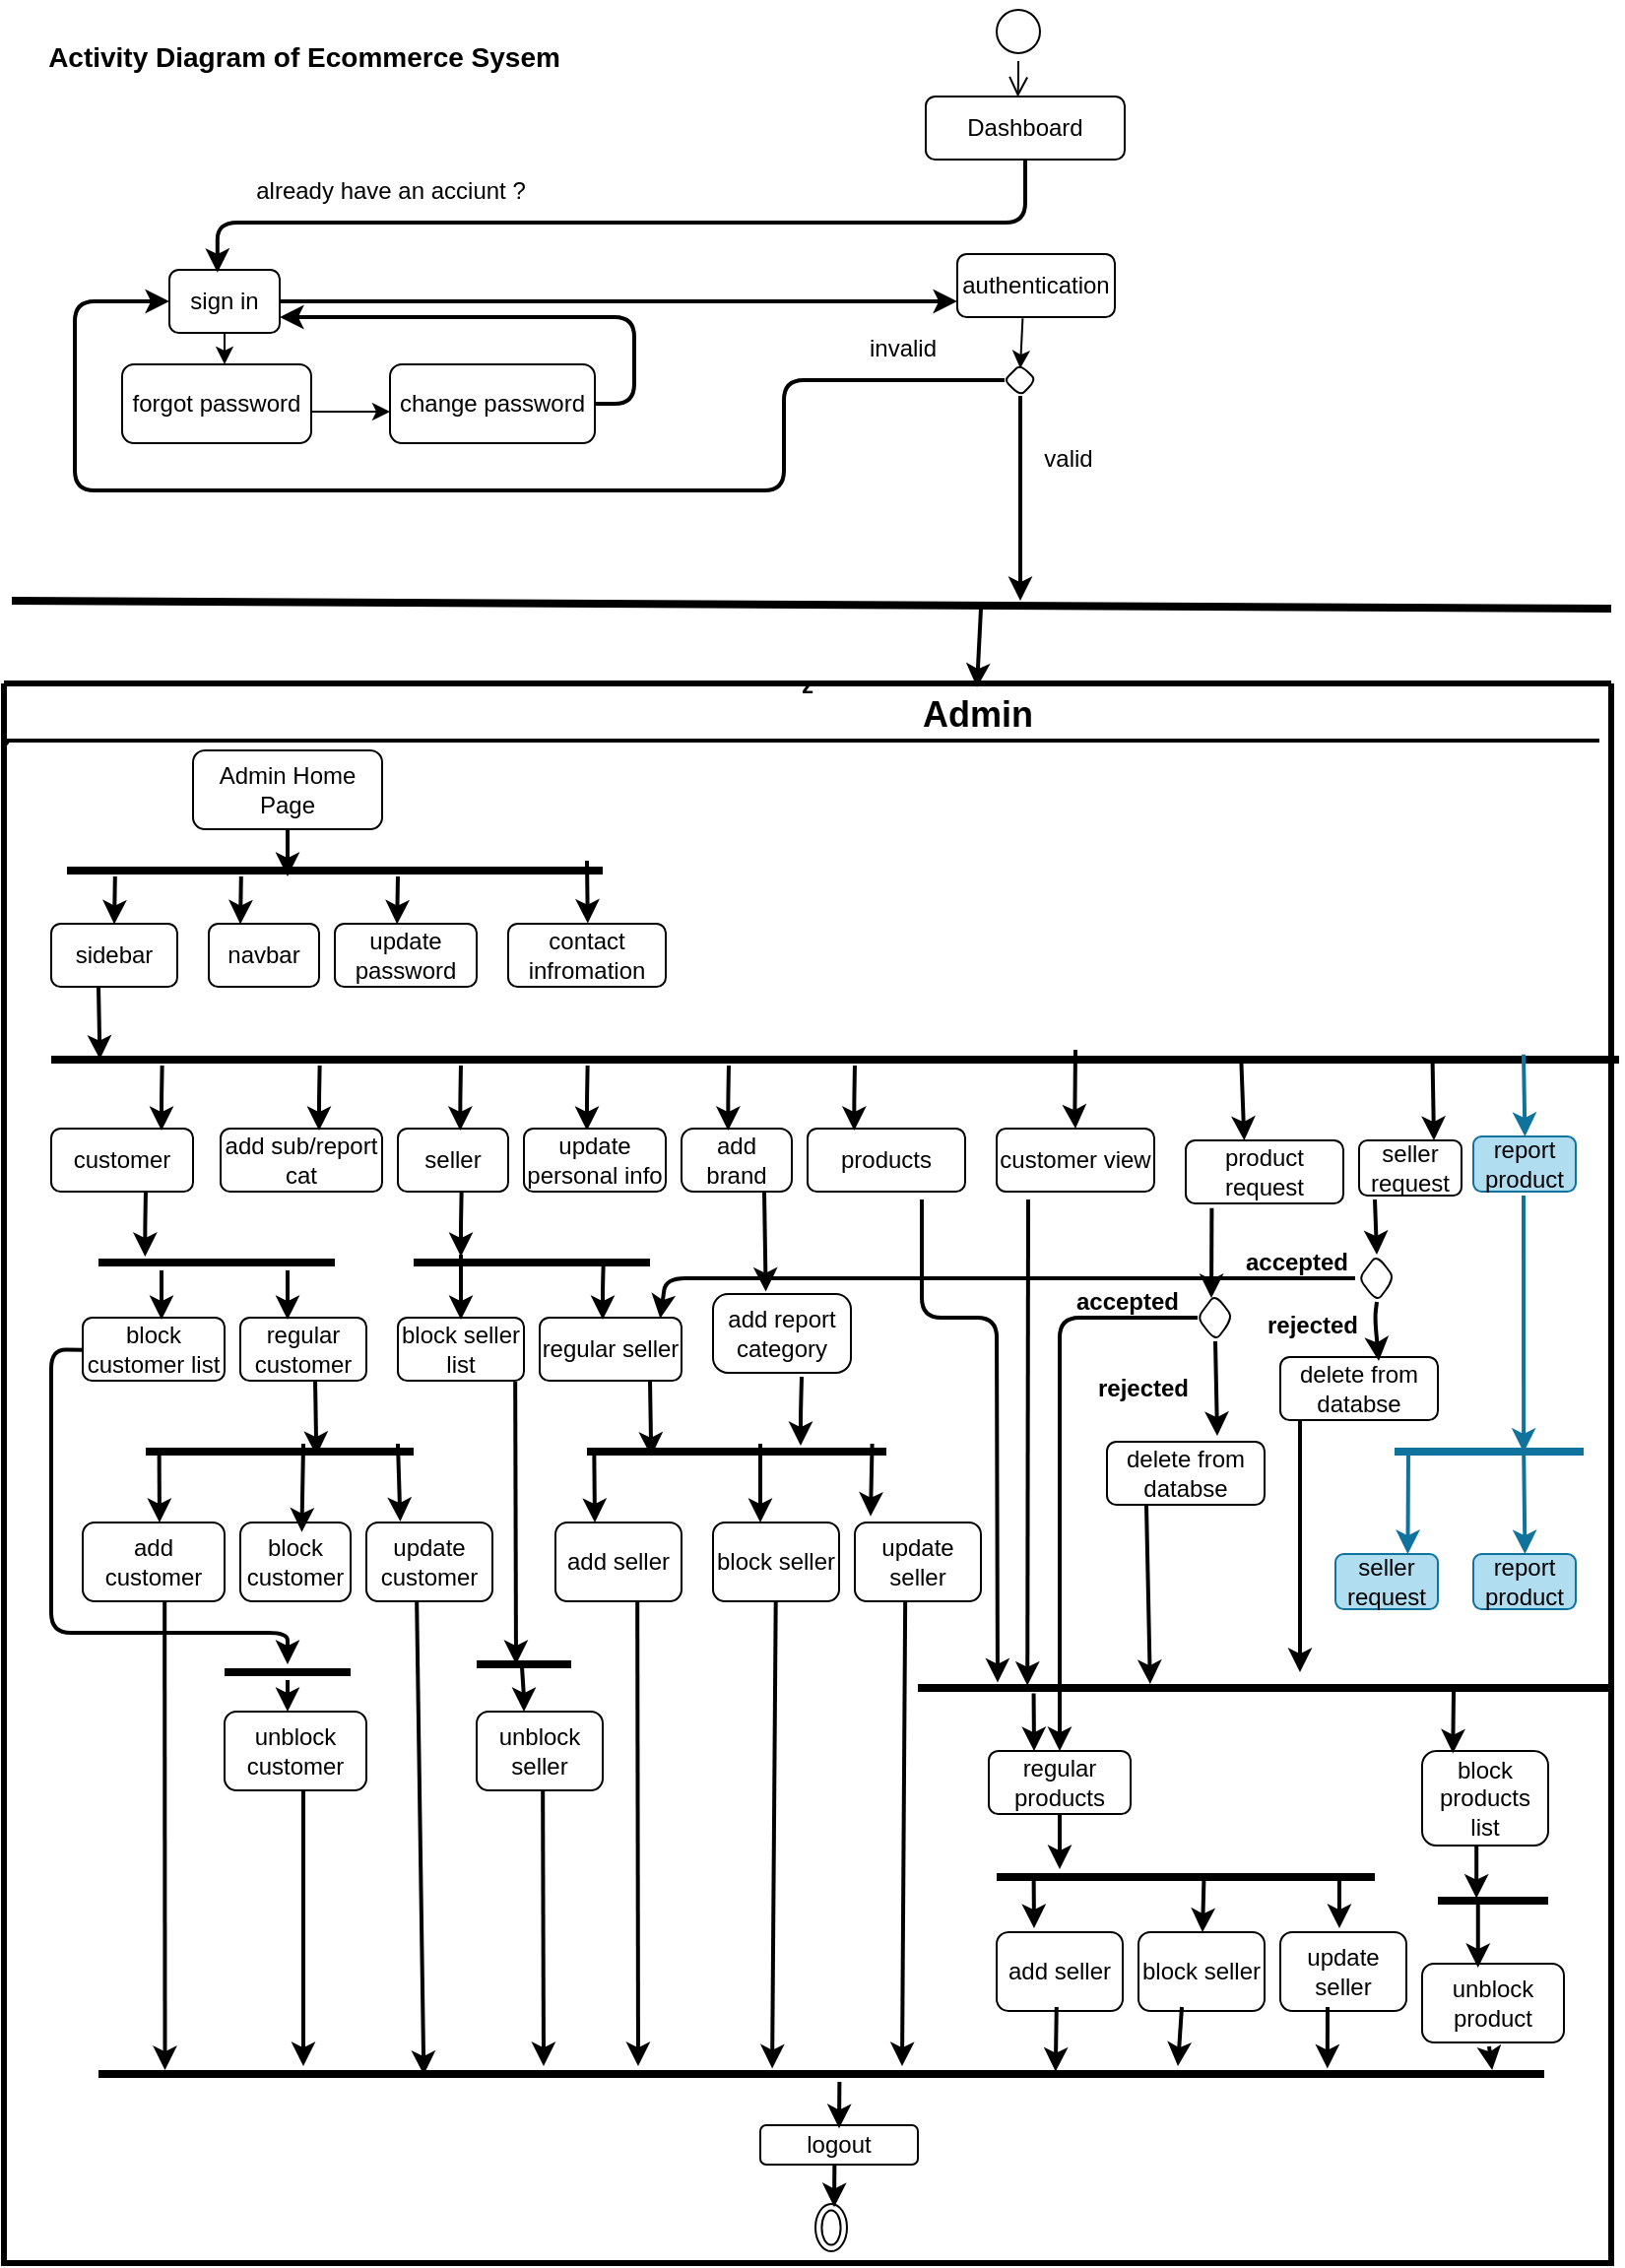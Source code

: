 <mxfile version="20.5.2" type="github">
  <diagram id="-I7CZAZbyV9DtBECHSoT" name="Page-1">
    <mxGraphModel dx="1038" dy="1682" grid="1" gridSize="10" guides="1" tooltips="1" connect="1" arrows="1" fold="1" page="1" pageScale="1" pageWidth="827" pageHeight="1169" math="0" shadow="0">
      <root>
        <mxCell id="0" />
        <mxCell id="1" parent="0" />
        <mxCell id="g_14Ecix3spJ8cw0UocM-1" value="" style="ellipse;html=1;shape=startState;rounded=1;" parent="1" vertex="1">
          <mxGeometry x="504" y="-1168" width="30" height="30" as="geometry" />
        </mxCell>
        <mxCell id="g_14Ecix3spJ8cw0UocM-2" value="" style="edgeStyle=orthogonalEdgeStyle;html=1;verticalAlign=bottom;endArrow=open;endSize=8;rounded=1;entryX=0.463;entryY=0.006;entryDx=0;entryDy=0;entryPerimeter=0;" parent="1" source="g_14Ecix3spJ8cw0UocM-1" target="g_14Ecix3spJ8cw0UocM-5" edge="1">
          <mxGeometry relative="1" as="geometry">
            <mxPoint x="415" y="-1120" as="targetPoint" />
          </mxGeometry>
        </mxCell>
        <mxCell id="g_14Ecix3spJ8cw0UocM-3" style="edgeStyle=orthogonalEdgeStyle;orthogonalLoop=1;jettySize=auto;html=1;rounded=1;strokeWidth=2;endArrow=none;endFill=0;entryX=0;entryY=0.5;entryDx=0;entryDy=0;startArrow=classic;startFill=1;exitX=0;exitY=0.5;exitDx=0;exitDy=0;" parent="1" source="g_14Ecix3spJ8cw0UocM-4" target="g_14Ecix3spJ8cw0UocM-144" edge="1">
          <mxGeometry relative="1" as="geometry">
            <mxPoint x="390" y="-970" as="targetPoint" />
            <Array as="points">
              <mxPoint x="40" y="-1016" />
              <mxPoint x="40" y="-920" />
              <mxPoint x="400" y="-920" />
              <mxPoint x="400" y="-976" />
            </Array>
            <mxPoint x="40" y="-1080" as="sourcePoint" />
          </mxGeometry>
        </mxCell>
        <mxCell id="p_IL2DqyqRA-ms2kH8pK-1" style="edgeStyle=orthogonalEdgeStyle;rounded=0;orthogonalLoop=1;jettySize=auto;html=1;entryX=0;entryY=0.75;entryDx=0;entryDy=0;startArrow=none;startFill=0;endArrow=classic;endFill=1;strokeWidth=2;" parent="1" source="g_14Ecix3spJ8cw0UocM-4" target="g_14Ecix3spJ8cw0UocM-143" edge="1">
          <mxGeometry relative="1" as="geometry" />
        </mxCell>
        <mxCell id="g_14Ecix3spJ8cw0UocM-4" value="sign in" style="whiteSpace=wrap;html=1;rounded=1;" parent="1" vertex="1">
          <mxGeometry x="88" y="-1032" width="56" height="32" as="geometry" />
        </mxCell>
        <mxCell id="g_14Ecix3spJ8cw0UocM-5" value="Dashboard" style="whiteSpace=wrap;html=1;rounded=1;" parent="1" vertex="1">
          <mxGeometry x="472" y="-1120" width="101" height="32" as="geometry" />
        </mxCell>
        <mxCell id="g_14Ecix3spJ8cw0UocM-7" value="already have an acciunt ?" style="text;html=1;resizable=0;autosize=1;align=center;verticalAlign=middle;points=[];fillColor=none;strokeColor=none;rounded=1;" parent="1" vertex="1">
          <mxGeometry x="120" y="-1088" width="160" height="32" as="geometry" />
        </mxCell>
        <mxCell id="g_14Ecix3spJ8cw0UocM-8" value="" style="endArrow=classic;html=1;exitX=0.5;exitY=1;exitDx=0;exitDy=0;rounded=1;" parent="1" source="g_14Ecix3spJ8cw0UocM-4" edge="1">
          <mxGeometry width="50" height="50" relative="1" as="geometry">
            <mxPoint x="104" y="-984" as="sourcePoint" />
            <mxPoint x="116" y="-984" as="targetPoint" />
            <Array as="points" />
          </mxGeometry>
        </mxCell>
        <mxCell id="g_14Ecix3spJ8cw0UocM-9" value="forgot password" style="whiteSpace=wrap;html=1;rounded=1;" parent="1" vertex="1">
          <mxGeometry x="64" y="-984" width="96" height="40" as="geometry" />
        </mxCell>
        <mxCell id="g_14Ecix3spJ8cw0UocM-10" value="" style="endArrow=classic;html=1;rounded=1;" parent="1" edge="1">
          <mxGeometry width="50" height="50" relative="1" as="geometry">
            <mxPoint x="160" y="-960" as="sourcePoint" />
            <mxPoint x="200" y="-960" as="targetPoint" />
          </mxGeometry>
        </mxCell>
        <mxCell id="g_14Ecix3spJ8cw0UocM-11" style="edgeStyle=orthogonalEdgeStyle;orthogonalLoop=1;jettySize=auto;html=1;exitX=1;exitY=0.5;exitDx=0;exitDy=0;entryX=1;entryY=0.75;entryDx=0;entryDy=0;rounded=1;strokeWidth=2;" parent="1" source="g_14Ecix3spJ8cw0UocM-12" target="g_14Ecix3spJ8cw0UocM-4" edge="1">
          <mxGeometry relative="1" as="geometry" />
        </mxCell>
        <mxCell id="g_14Ecix3spJ8cw0UocM-12" value="change password" style="whiteSpace=wrap;html=1;fillStyle=auto;rounded=1;" parent="1" vertex="1">
          <mxGeometry x="200" y="-984" width="104" height="40" as="geometry" />
        </mxCell>
        <mxCell id="g_14Ecix3spJ8cw0UocM-17" value="" style="endArrow=none;html=1;strokeWidth=4;rounded=1;" parent="1" edge="1">
          <mxGeometry relative="1" as="geometry">
            <mxPoint x="8" y="-864" as="sourcePoint" />
            <mxPoint x="820" y="-860" as="targetPoint" />
          </mxGeometry>
        </mxCell>
        <object label="z" id="g_14Ecix3spJ8cw0UocM-18">
          <mxCell style="swimlane;startSize=0;strokeWidth=3;rounded=1;" parent="1" vertex="1">
            <mxGeometry x="4" y="-822" width="816" height="802" as="geometry" />
          </mxCell>
        </object>
        <mxCell id="g_14Ecix3spJ8cw0UocM-19" value="Admin" style="text;html=1;resizable=0;autosize=1;align=center;verticalAlign=middle;points=[];strokeWidth=2;shadow=0;glass=0;fontStyle=1;labelBorderColor=none;spacingTop=3;fontSize=18;rounded=1;" parent="g_14Ecix3spJ8cw0UocM-18" vertex="1">
          <mxGeometry x="454" y="-6" width="80" height="40" as="geometry" />
        </mxCell>
        <mxCell id="g_14Ecix3spJ8cw0UocM-20" value="" style="endArrow=none;html=1;strokeWidth=2;rounded=1;" parent="g_14Ecix3spJ8cw0UocM-18" target="g_14Ecix3spJ8cw0UocM-18" edge="1">
          <mxGeometry width="50" height="50" relative="1" as="geometry">
            <mxPoint x="2" y="31" as="sourcePoint" />
            <mxPoint x="992" y="32" as="targetPoint" />
          </mxGeometry>
        </mxCell>
        <mxCell id="g_14Ecix3spJ8cw0UocM-21" value="" style="edgeStyle=none;orthogonalLoop=1;jettySize=auto;html=1;strokeWidth=2;fontSize=19;rounded=1;" parent="g_14Ecix3spJ8cw0UocM-18" edge="1">
          <mxGeometry width="80" relative="1" as="geometry">
            <mxPoint x="496" y="-38" as="sourcePoint" />
            <mxPoint x="494" y="2" as="targetPoint" />
            <Array as="points" />
          </mxGeometry>
        </mxCell>
        <mxCell id="g_14Ecix3spJ8cw0UocM-22" value="" style="line;strokeWidth=2;html=1;" parent="g_14Ecix3spJ8cw0UocM-18" vertex="1">
          <mxGeometry y="24" width="810" height="10" as="geometry" />
        </mxCell>
        <mxCell id="g_14Ecix3spJ8cw0UocM-23" value="" style="line;strokeWidth=4;html=1;shadow=0;glass=0;labelBackgroundColor=none;labelBorderColor=none;fontFamily=Times New Roman;fontSize=18;rounded=1;" parent="g_14Ecix3spJ8cw0UocM-18" vertex="1">
          <mxGeometry x="48" y="702" width="734" height="8" as="geometry" />
        </mxCell>
        <mxCell id="g_14Ecix3spJ8cw0UocM-24" value="Admin Home Page" style="whiteSpace=wrap;html=1;rounded=1;" parent="g_14Ecix3spJ8cw0UocM-18" vertex="1">
          <mxGeometry x="96" y="34" width="96" height="40" as="geometry" />
        </mxCell>
        <mxCell id="g_14Ecix3spJ8cw0UocM-25" value="" style="edgeStyle=none;orthogonalLoop=1;jettySize=auto;html=1;strokeWidth=2;fontSize=19;rounded=1;" parent="g_14Ecix3spJ8cw0UocM-18" edge="1">
          <mxGeometry width="80" relative="1" as="geometry">
            <mxPoint x="144" y="74" as="sourcePoint" />
            <mxPoint x="144" y="98" as="targetPoint" />
            <Array as="points" />
          </mxGeometry>
        </mxCell>
        <mxCell id="g_14Ecix3spJ8cw0UocM-26" value="" style="line;strokeWidth=4;html=1;shadow=0;glass=0;labelBackgroundColor=none;labelBorderColor=none;fontFamily=Times New Roman;fontSize=18;rounded=1;" parent="g_14Ecix3spJ8cw0UocM-18" vertex="1">
          <mxGeometry x="32" y="90" width="272" height="10" as="geometry" />
        </mxCell>
        <mxCell id="g_14Ecix3spJ8cw0UocM-27" value="" style="edgeStyle=none;orthogonalLoop=1;jettySize=auto;html=1;strokeWidth=2;fontSize=19;exitX=0.076;exitY=0.78;exitDx=0;exitDy=0;exitPerimeter=0;rounded=1;" parent="g_14Ecix3spJ8cw0UocM-18" edge="1">
          <mxGeometry width="80" relative="1" as="geometry">
            <mxPoint x="56.42" y="98" as="sourcePoint" />
            <mxPoint x="56.004" y="122.2" as="targetPoint" />
            <Array as="points" />
          </mxGeometry>
        </mxCell>
        <mxCell id="g_14Ecix3spJ8cw0UocM-28" value="" style="edgeStyle=none;orthogonalLoop=1;jettySize=auto;html=1;strokeWidth=2;fontSize=19;rounded=1;entryX=0.505;entryY=-0.006;entryDx=0;entryDy=0;entryPerimeter=0;" parent="g_14Ecix3spJ8cw0UocM-18" target="g_14Ecix3spJ8cw0UocM-30" edge="1">
          <mxGeometry width="80" relative="1" as="geometry">
            <mxPoint x="296" y="90" as="sourcePoint" />
            <mxPoint x="271.998" y="958.2" as="targetPoint" />
            <Array as="points" />
          </mxGeometry>
        </mxCell>
        <mxCell id="g_14Ecix3spJ8cw0UocM-29" value="sidebar" style="whiteSpace=wrap;html=1;rounded=1;" parent="g_14Ecix3spJ8cw0UocM-18" vertex="1">
          <mxGeometry x="24" y="122" width="64" height="32" as="geometry" />
        </mxCell>
        <mxCell id="g_14Ecix3spJ8cw0UocM-30" value="contact infromation" style="whiteSpace=wrap;html=1;rounded=1;" parent="g_14Ecix3spJ8cw0UocM-18" vertex="1">
          <mxGeometry x="256" y="122" width="80" height="32" as="geometry" />
        </mxCell>
        <mxCell id="g_14Ecix3spJ8cw0UocM-31" value="add sub/report cat" style="whiteSpace=wrap;html=1;rounded=1;" parent="g_14Ecix3spJ8cw0UocM-18" vertex="1">
          <mxGeometry x="110" y="226" width="82" height="32" as="geometry" />
        </mxCell>
        <mxCell id="g_14Ecix3spJ8cw0UocM-32" value="" style="line;strokeWidth=4;html=1;shadow=0;glass=0;labelBackgroundColor=none;labelBorderColor=none;fontFamily=Times New Roman;fontSize=18;rounded=1;" parent="g_14Ecix3spJ8cw0UocM-18" vertex="1">
          <mxGeometry x="24" y="186" width="796" height="10" as="geometry" />
        </mxCell>
        <mxCell id="g_14Ecix3spJ8cw0UocM-33" value="add brand" style="whiteSpace=wrap;html=1;rounded=1;arcSize=19;" parent="g_14Ecix3spJ8cw0UocM-18" vertex="1">
          <mxGeometry x="344" y="226" width="56" height="32" as="geometry" />
        </mxCell>
        <mxCell id="g_14Ecix3spJ8cw0UocM-34" value="navbar" style="whiteSpace=wrap;html=1;rounded=1;" parent="g_14Ecix3spJ8cw0UocM-18" vertex="1">
          <mxGeometry x="104" y="122" width="56" height="32" as="geometry" />
        </mxCell>
        <mxCell id="g_14Ecix3spJ8cw0UocM-35" value="update password" style="whiteSpace=wrap;html=1;fillStyle=auto;rounded=1;" parent="g_14Ecix3spJ8cw0UocM-18" vertex="1">
          <mxGeometry x="168" y="122" width="72" height="32" as="geometry" />
        </mxCell>
        <mxCell id="g_14Ecix3spJ8cw0UocM-36" value="" style="edgeStyle=none;orthogonalLoop=1;jettySize=auto;html=1;strokeWidth=2;fontSize=19;exitX=0.076;exitY=0.78;exitDx=0;exitDy=0;exitPerimeter=0;rounded=1;" parent="g_14Ecix3spJ8cw0UocM-18" edge="1">
          <mxGeometry width="80" relative="1" as="geometry">
            <mxPoint x="120.42" y="98" as="sourcePoint" />
            <mxPoint x="120.004" y="122.2" as="targetPoint" />
            <Array as="points" />
          </mxGeometry>
        </mxCell>
        <mxCell id="g_14Ecix3spJ8cw0UocM-37" value="" style="edgeStyle=none;orthogonalLoop=1;jettySize=auto;html=1;strokeWidth=2;fontSize=19;exitX=0.076;exitY=0.78;exitDx=0;exitDy=0;exitPerimeter=0;rounded=1;" parent="g_14Ecix3spJ8cw0UocM-18" edge="1">
          <mxGeometry width="80" relative="1" as="geometry">
            <mxPoint x="200" y="98" as="sourcePoint" />
            <mxPoint x="199.584" y="122.2" as="targetPoint" />
            <Array as="points" />
          </mxGeometry>
        </mxCell>
        <mxCell id="g_14Ecix3spJ8cw0UocM-38" value="seller" style="whiteSpace=wrap;html=1;rounded=1;" parent="g_14Ecix3spJ8cw0UocM-18" vertex="1">
          <mxGeometry x="200" y="226" width="56" height="32" as="geometry" />
        </mxCell>
        <mxCell id="g_14Ecix3spJ8cw0UocM-39" value="products" style="whiteSpace=wrap;html=1;rounded=1;" parent="g_14Ecix3spJ8cw0UocM-18" vertex="1">
          <mxGeometry x="408" y="226" width="80" height="32" as="geometry" />
        </mxCell>
        <mxCell id="g_14Ecix3spJ8cw0UocM-40" value="" style="edgeStyle=none;orthogonalLoop=1;jettySize=auto;html=1;strokeWidth=2;fontSize=19;rounded=1;" parent="g_14Ecix3spJ8cw0UocM-18" edge="1">
          <mxGeometry width="80" relative="1" as="geometry">
            <mxPoint x="296.32" y="194" as="sourcePoint" />
            <mxPoint x="296" y="227" as="targetPoint" />
            <Array as="points">
              <mxPoint x="296.0" y="211" />
            </Array>
          </mxGeometry>
        </mxCell>
        <mxCell id="g_14Ecix3spJ8cw0UocM-41" value="" style="edgeStyle=none;orthogonalLoop=1;jettySize=auto;html=1;strokeWidth=2;fontSize=19;rounded=1;" parent="g_14Ecix3spJ8cw0UocM-18" edge="1">
          <mxGeometry width="80" relative="1" as="geometry">
            <mxPoint x="368" y="194" as="sourcePoint" />
            <mxPoint x="367.68" y="227" as="targetPoint" />
            <Array as="points">
              <mxPoint x="367.68" y="211" />
            </Array>
          </mxGeometry>
        </mxCell>
        <mxCell id="g_14Ecix3spJ8cw0UocM-42" value="" style="edgeStyle=none;orthogonalLoop=1;jettySize=auto;html=1;strokeWidth=2;fontSize=19;rounded=1;" parent="g_14Ecix3spJ8cw0UocM-18" edge="1">
          <mxGeometry width="80" relative="1" as="geometry">
            <mxPoint x="432" y="194" as="sourcePoint" />
            <mxPoint x="431.68" y="227" as="targetPoint" />
            <Array as="points">
              <mxPoint x="431.68" y="211" />
            </Array>
          </mxGeometry>
        </mxCell>
        <mxCell id="g_14Ecix3spJ8cw0UocM-43" value="customer" style="whiteSpace=wrap;html=1;rounded=1;" parent="g_14Ecix3spJ8cw0UocM-18" vertex="1">
          <mxGeometry x="24" y="226" width="72" height="32" as="geometry" />
        </mxCell>
        <mxCell id="g_14Ecix3spJ8cw0UocM-44" value="update personal info" style="whiteSpace=wrap;html=1;rounded=1;" parent="g_14Ecix3spJ8cw0UocM-18" vertex="1">
          <mxGeometry x="264" y="226" width="72" height="32" as="geometry" />
        </mxCell>
        <mxCell id="g_14Ecix3spJ8cw0UocM-45" value="" style="line;strokeWidth=4;html=1;shadow=0;glass=0;labelBackgroundColor=none;labelBorderColor=none;fontFamily=Times New Roman;fontSize=18;rounded=1;" parent="g_14Ecix3spJ8cw0UocM-18" vertex="1">
          <mxGeometry x="48" y="290" width="120" height="8" as="geometry" />
        </mxCell>
        <mxCell id="g_14Ecix3spJ8cw0UocM-46" value="" style="edgeStyle=none;orthogonalLoop=1;jettySize=auto;html=1;strokeWidth=2;fontSize=19;rounded=1;" parent="g_14Ecix3spJ8cw0UocM-18" edge="1">
          <mxGeometry width="80" relative="1" as="geometry">
            <mxPoint x="232" y="194" as="sourcePoint" />
            <mxPoint x="231.68" y="227" as="targetPoint" />
            <Array as="points">
              <mxPoint x="231.68" y="211" />
            </Array>
          </mxGeometry>
        </mxCell>
        <mxCell id="g_14Ecix3spJ8cw0UocM-47" value="" style="edgeStyle=none;orthogonalLoop=1;jettySize=auto;html=1;strokeWidth=2;fontSize=19;rounded=1;" parent="g_14Ecix3spJ8cw0UocM-18" edge="1">
          <mxGeometry width="80" relative="1" as="geometry">
            <mxPoint x="160.32" y="194" as="sourcePoint" />
            <mxPoint x="160" y="227" as="targetPoint" />
            <Array as="points">
              <mxPoint x="160" y="211" />
            </Array>
          </mxGeometry>
        </mxCell>
        <mxCell id="g_14Ecix3spJ8cw0UocM-48" value="" style="edgeStyle=none;orthogonalLoop=1;jettySize=auto;html=1;strokeWidth=2;fontSize=19;rounded=1;" parent="g_14Ecix3spJ8cw0UocM-18" edge="1">
          <mxGeometry width="80" relative="1" as="geometry">
            <mxPoint x="80.32" y="194" as="sourcePoint" />
            <mxPoint x="80" y="227" as="targetPoint" />
            <Array as="points">
              <mxPoint x="80" y="211" />
            </Array>
          </mxGeometry>
        </mxCell>
        <mxCell id="g_14Ecix3spJ8cw0UocM-49" value="regular customer" style="whiteSpace=wrap;html=1;rounded=1;" parent="g_14Ecix3spJ8cw0UocM-18" vertex="1">
          <mxGeometry x="120" y="322" width="64" height="32" as="geometry" />
        </mxCell>
        <mxCell id="g_14Ecix3spJ8cw0UocM-50" value="block customer list" style="whiteSpace=wrap;html=1;rounded=1;" parent="g_14Ecix3spJ8cw0UocM-18" vertex="1">
          <mxGeometry x="40" y="322" width="72" height="32" as="geometry" />
        </mxCell>
        <mxCell id="g_14Ecix3spJ8cw0UocM-51" value="regular seller" style="whiteSpace=wrap;html=1;rounded=1;" parent="g_14Ecix3spJ8cw0UocM-18" vertex="1">
          <mxGeometry x="272" y="322" width="72" height="32" as="geometry" />
        </mxCell>
        <mxCell id="g_14Ecix3spJ8cw0UocM-52" value="block seller list" style="whiteSpace=wrap;html=1;rounded=1;" parent="g_14Ecix3spJ8cw0UocM-18" vertex="1">
          <mxGeometry x="200" y="322" width="64" height="32" as="geometry" />
        </mxCell>
        <mxCell id="g_14Ecix3spJ8cw0UocM-53" value="" style="line;strokeWidth=4;html=1;shadow=0;glass=0;labelBackgroundColor=none;labelBorderColor=none;fontFamily=Times New Roman;fontSize=18;rounded=1;" parent="g_14Ecix3spJ8cw0UocM-18" vertex="1">
          <mxGeometry x="208" y="290" width="120" height="8" as="geometry" />
        </mxCell>
        <mxCell id="g_14Ecix3spJ8cw0UocM-54" value="" style="line;strokeWidth=4;html=1;shadow=0;glass=0;labelBackgroundColor=none;labelBorderColor=none;fontFamily=Times New Roman;fontSize=18;rounded=1;" parent="g_14Ecix3spJ8cw0UocM-18" vertex="1">
          <mxGeometry x="464" y="506" width="352" height="8" as="geometry" />
        </mxCell>
        <mxCell id="g_14Ecix3spJ8cw0UocM-55" value="regular products" style="whiteSpace=wrap;html=1;rounded=1;" parent="g_14Ecix3spJ8cw0UocM-18" vertex="1">
          <mxGeometry x="500" y="542" width="72" height="32" as="geometry" />
        </mxCell>
        <mxCell id="g_14Ecix3spJ8cw0UocM-56" value="block products list" style="whiteSpace=wrap;html=1;rounded=1;" parent="g_14Ecix3spJ8cw0UocM-18" vertex="1">
          <mxGeometry x="720" y="542" width="64" height="48" as="geometry" />
        </mxCell>
        <mxCell id="g_14Ecix3spJ8cw0UocM-57" value="" style="edgeStyle=none;orthogonalLoop=1;jettySize=auto;html=1;strokeWidth=2;fontSize=19;rounded=1;" parent="g_14Ecix3spJ8cw0UocM-18" edge="1">
          <mxGeometry width="80" relative="1" as="geometry">
            <mxPoint x="72" y="258" as="sourcePoint" />
            <mxPoint x="71.68" y="291" as="targetPoint" />
            <Array as="points">
              <mxPoint x="71.68" y="275" />
            </Array>
          </mxGeometry>
        </mxCell>
        <mxCell id="g_14Ecix3spJ8cw0UocM-58" value="" style="edgeStyle=none;orthogonalLoop=1;jettySize=auto;html=1;strokeWidth=2;fontSize=19;rounded=1;" parent="g_14Ecix3spJ8cw0UocM-18" edge="1">
          <mxGeometry width="80" relative="1" as="geometry">
            <mxPoint x="80" y="298" as="sourcePoint" />
            <mxPoint x="80" y="323" as="targetPoint" />
            <Array as="points">
              <mxPoint x="80.0" y="307" />
            </Array>
          </mxGeometry>
        </mxCell>
        <mxCell id="g_14Ecix3spJ8cw0UocM-59" value="" style="edgeStyle=none;orthogonalLoop=1;jettySize=auto;html=1;strokeWidth=2;fontSize=19;rounded=1;" parent="g_14Ecix3spJ8cw0UocM-18" edge="1">
          <mxGeometry width="80" relative="1" as="geometry">
            <mxPoint x="144" y="298" as="sourcePoint" />
            <mxPoint x="144" y="323" as="targetPoint" />
            <Array as="points">
              <mxPoint x="144.0" y="307" />
            </Array>
          </mxGeometry>
        </mxCell>
        <mxCell id="g_14Ecix3spJ8cw0UocM-60" value="" style="edgeStyle=none;orthogonalLoop=1;jettySize=auto;html=1;strokeWidth=2;fontSize=19;rounded=1;" parent="g_14Ecix3spJ8cw0UocM-18" edge="1">
          <mxGeometry width="80" relative="1" as="geometry">
            <mxPoint x="232" y="290" as="sourcePoint" />
            <mxPoint x="232" y="323" as="targetPoint" />
            <Array as="points">
              <mxPoint x="232.0" y="307" />
            </Array>
          </mxGeometry>
        </mxCell>
        <mxCell id="g_14Ecix3spJ8cw0UocM-61" value="" style="edgeStyle=none;orthogonalLoop=1;jettySize=auto;html=1;strokeWidth=2;fontSize=19;rounded=1;exitX=0.803;exitY=0.55;exitDx=0;exitDy=0;exitPerimeter=0;" parent="g_14Ecix3spJ8cw0UocM-18" source="g_14Ecix3spJ8cw0UocM-53" edge="1">
          <mxGeometry width="80" relative="1" as="geometry">
            <mxPoint x="288" y="1130" as="sourcePoint" />
            <mxPoint x="304" y="323" as="targetPoint" />
            <Array as="points">
              <mxPoint x="304.0" y="307" />
            </Array>
          </mxGeometry>
        </mxCell>
        <mxCell id="g_14Ecix3spJ8cw0UocM-62" value="" style="edgeStyle=none;orthogonalLoop=1;jettySize=auto;html=1;strokeWidth=2;fontSize=19;rounded=1;" parent="g_14Ecix3spJ8cw0UocM-18" edge="1">
          <mxGeometry width="80" relative="1" as="geometry">
            <mxPoint x="232.32" y="258" as="sourcePoint" />
            <mxPoint x="232" y="291" as="targetPoint" />
            <Array as="points">
              <mxPoint x="232.0" y="275" />
            </Array>
          </mxGeometry>
        </mxCell>
        <mxCell id="g_14Ecix3spJ8cw0UocM-63" value="" style="edgeStyle=none;orthogonalLoop=1;jettySize=auto;html=1;strokeWidth=2;fontSize=19;rounded=1;entryX=0.115;entryY=0.15;entryDx=0;entryDy=0;entryPerimeter=0;" parent="g_14Ecix3spJ8cw0UocM-18" target="g_14Ecix3spJ8cw0UocM-54" edge="1">
          <mxGeometry width="80" relative="1" as="geometry">
            <mxPoint x="466" y="262" as="sourcePoint" />
            <mxPoint x="431.68" y="291" as="targetPoint" />
            <Array as="points">
              <mxPoint x="466" y="322" />
              <mxPoint x="504" y="322" />
            </Array>
          </mxGeometry>
        </mxCell>
        <mxCell id="g_14Ecix3spJ8cw0UocM-64" value="" style="line;strokeWidth=4;html=1;shadow=0;glass=0;labelBackgroundColor=none;labelBorderColor=none;fontFamily=Times New Roman;fontSize=18;rounded=1;" parent="g_14Ecix3spJ8cw0UocM-18" vertex="1">
          <mxGeometry x="72" y="386" width="136" height="8" as="geometry" />
        </mxCell>
        <mxCell id="g_14Ecix3spJ8cw0UocM-65" value="add customer" style="whiteSpace=wrap;html=1;rounded=1;" parent="g_14Ecix3spJ8cw0UocM-18" vertex="1">
          <mxGeometry x="40" y="426" width="72" height="40" as="geometry" />
        </mxCell>
        <mxCell id="g_14Ecix3spJ8cw0UocM-66" value="block customer" style="whiteSpace=wrap;html=1;rounded=1;" parent="g_14Ecix3spJ8cw0UocM-18" vertex="1">
          <mxGeometry x="120" y="426" width="56" height="40" as="geometry" />
        </mxCell>
        <mxCell id="g_14Ecix3spJ8cw0UocM-67" value="update customer" style="whiteSpace=wrap;html=1;rounded=1;" parent="g_14Ecix3spJ8cw0UocM-18" vertex="1">
          <mxGeometry x="184" y="426" width="64" height="40" as="geometry" />
        </mxCell>
        <mxCell id="g_14Ecix3spJ8cw0UocM-68" value="" style="edgeStyle=none;orthogonalLoop=1;jettySize=auto;html=1;strokeWidth=2;fontSize=19;rounded=1;entryX=0.637;entryY=0.75;entryDx=0;entryDy=0;entryPerimeter=0;exitX=0.594;exitY=0.988;exitDx=0;exitDy=0;exitPerimeter=0;" parent="g_14Ecix3spJ8cw0UocM-18" source="g_14Ecix3spJ8cw0UocM-49" target="g_14Ecix3spJ8cw0UocM-64" edge="1">
          <mxGeometry width="80" relative="1" as="geometry">
            <mxPoint x="80" y="1186" as="sourcePoint" />
            <mxPoint x="80" y="1218" as="targetPoint" />
            <Array as="points" />
          </mxGeometry>
        </mxCell>
        <mxCell id="g_14Ecix3spJ8cw0UocM-69" value="" style="edgeStyle=none;orthogonalLoop=1;jettySize=auto;html=1;strokeWidth=2;fontSize=19;rounded=1;exitX=0.05;exitY=0.25;exitDx=0;exitDy=0;exitPerimeter=0;" parent="g_14Ecix3spJ8cw0UocM-18" source="g_14Ecix3spJ8cw0UocM-64" edge="1">
          <mxGeometry width="80" relative="1" as="geometry">
            <mxPoint x="56" y="1250" as="sourcePoint" />
            <mxPoint x="79" y="426" as="targetPoint" />
            <Array as="points" />
          </mxGeometry>
        </mxCell>
        <mxCell id="g_14Ecix3spJ8cw0UocM-70" value="" style="edgeStyle=none;orthogonalLoop=1;jettySize=auto;html=1;strokeWidth=2;fontSize=19;rounded=1;entryX=0.269;entryY=-0.013;entryDx=0;entryDy=0;entryPerimeter=0;" parent="g_14Ecix3spJ8cw0UocM-18" target="g_14Ecix3spJ8cw0UocM-67" edge="1">
          <mxGeometry width="80" relative="1" as="geometry">
            <mxPoint x="200" y="386" as="sourcePoint" />
            <mxPoint x="189" y="1258" as="targetPoint" />
            <Array as="points" />
          </mxGeometry>
        </mxCell>
        <mxCell id="g_14Ecix3spJ8cw0UocM-71" value="" style="line;strokeWidth=4;html=1;shadow=0;glass=0;labelBackgroundColor=none;labelBorderColor=none;fontFamily=Times New Roman;fontSize=18;rounded=1;" parent="g_14Ecix3spJ8cw0UocM-18" vertex="1">
          <mxGeometry x="296" y="386" width="152" height="8" as="geometry" />
        </mxCell>
        <mxCell id="g_14Ecix3spJ8cw0UocM-72" value="add seller" style="whiteSpace=wrap;html=1;rounded=1;" parent="g_14Ecix3spJ8cw0UocM-18" vertex="1">
          <mxGeometry x="280" y="426" width="64" height="40" as="geometry" />
        </mxCell>
        <mxCell id="g_14Ecix3spJ8cw0UocM-73" value="block seller" style="whiteSpace=wrap;html=1;rounded=1;" parent="g_14Ecix3spJ8cw0UocM-18" vertex="1">
          <mxGeometry x="360" y="426" width="64" height="40" as="geometry" />
        </mxCell>
        <mxCell id="g_14Ecix3spJ8cw0UocM-74" value="update seller" style="whiteSpace=wrap;html=1;rounded=1;" parent="g_14Ecix3spJ8cw0UocM-18" vertex="1">
          <mxGeometry x="432" y="426" width="64" height="40" as="geometry" />
        </mxCell>
        <mxCell id="g_14Ecix3spJ8cw0UocM-75" value="" style="edgeStyle=none;orthogonalLoop=1;jettySize=auto;html=1;strokeWidth=2;fontSize=19;rounded=1;exitX=0.024;exitY=0.45;exitDx=0;exitDy=0;exitPerimeter=0;" parent="g_14Ecix3spJ8cw0UocM-18" source="g_14Ecix3spJ8cw0UocM-71" edge="1">
          <mxGeometry width="80" relative="1" as="geometry">
            <mxPoint x="288.79" y="1226" as="sourcePoint" />
            <mxPoint x="300" y="426" as="targetPoint" />
            <Array as="points" />
          </mxGeometry>
        </mxCell>
        <mxCell id="g_14Ecix3spJ8cw0UocM-76" value="" style="edgeStyle=none;orthogonalLoop=1;jettySize=auto;html=1;strokeWidth=2;fontSize=19;rounded=1;" parent="g_14Ecix3spJ8cw0UocM-18" edge="1">
          <mxGeometry width="80" relative="1" as="geometry">
            <mxPoint x="384" y="386" as="sourcePoint" />
            <mxPoint x="384" y="426" as="targetPoint" />
            <Array as="points" />
          </mxGeometry>
        </mxCell>
        <mxCell id="g_14Ecix3spJ8cw0UocM-77" value="" style="edgeStyle=none;orthogonalLoop=1;jettySize=auto;html=1;strokeWidth=2;fontSize=19;rounded=1;exitX=0.189;exitY=0.45;exitDx=0;exitDy=0;exitPerimeter=0;entryX=0.406;entryY=0.013;entryDx=0;entryDy=0;entryPerimeter=0;" parent="g_14Ecix3spJ8cw0UocM-18" edge="1">
          <mxGeometry width="80" relative="1" as="geometry">
            <mxPoint x="440.79" y="386" as="sourcePoint" />
            <mxPoint x="439.998" y="422.816" as="targetPoint" />
            <Array as="points" />
          </mxGeometry>
        </mxCell>
        <mxCell id="g_14Ecix3spJ8cw0UocM-78" value="" style="edgeStyle=none;orthogonalLoop=1;jettySize=auto;html=1;strokeWidth=2;fontSize=19;rounded=1;entryX=0.406;entryY=0.013;entryDx=0;entryDy=0;entryPerimeter=0;" parent="g_14Ecix3spJ8cw0UocM-18" edge="1">
          <mxGeometry width="80" relative="1" as="geometry">
            <mxPoint x="152" y="386" as="sourcePoint" />
            <mxPoint x="151.208" y="430.816" as="targetPoint" />
            <Array as="points" />
          </mxGeometry>
        </mxCell>
        <mxCell id="g_14Ecix3spJ8cw0UocM-79" value="unblock seller" style="whiteSpace=wrap;html=1;rounded=1;" parent="g_14Ecix3spJ8cw0UocM-18" vertex="1">
          <mxGeometry x="240" y="522" width="64" height="40" as="geometry" />
        </mxCell>
        <mxCell id="g_14Ecix3spJ8cw0UocM-80" value="unblock product" style="whiteSpace=wrap;html=1;rounded=1;" parent="g_14Ecix3spJ8cw0UocM-18" vertex="1">
          <mxGeometry x="720" y="650" width="72" height="40" as="geometry" />
        </mxCell>
        <mxCell id="g_14Ecix3spJ8cw0UocM-81" value="unblock customer" style="whiteSpace=wrap;html=1;rounded=1;" parent="g_14Ecix3spJ8cw0UocM-18" vertex="1">
          <mxGeometry x="112" y="522" width="72" height="40" as="geometry" />
        </mxCell>
        <mxCell id="g_14Ecix3spJ8cw0UocM-82" value="" style="line;strokeWidth=4;html=1;shadow=0;glass=0;labelBackgroundColor=none;labelBorderColor=none;fontFamily=Times New Roman;fontSize=18;rounded=1;" parent="g_14Ecix3spJ8cw0UocM-18" vertex="1">
          <mxGeometry x="112" y="498" width="64" height="8" as="geometry" />
        </mxCell>
        <mxCell id="g_14Ecix3spJ8cw0UocM-83" value="" style="line;strokeWidth=4;html=1;shadow=0;glass=0;labelBackgroundColor=none;labelBorderColor=none;fontFamily=Times New Roman;fontSize=18;rounded=1;" parent="g_14Ecix3spJ8cw0UocM-18" vertex="1">
          <mxGeometry x="240" y="490" width="48" height="16" as="geometry" />
        </mxCell>
        <mxCell id="g_14Ecix3spJ8cw0UocM-84" value="" style="line;strokeWidth=4;html=1;shadow=0;glass=0;labelBackgroundColor=none;labelBorderColor=none;fontFamily=Times New Roman;fontSize=18;rounded=1;" parent="g_14Ecix3spJ8cw0UocM-18" vertex="1">
          <mxGeometry x="728" y="614" width="56" height="8" as="geometry" />
        </mxCell>
        <mxCell id="g_14Ecix3spJ8cw0UocM-85" value="" style="edgeStyle=none;orthogonalLoop=1;jettySize=auto;html=1;strokeWidth=2;fontSize=19;rounded=1;exitX=-0.006;exitY=0.513;exitDx=0;exitDy=0;exitPerimeter=0;" parent="g_14Ecix3spJ8cw0UocM-18" source="g_14Ecix3spJ8cw0UocM-50" target="g_14Ecix3spJ8cw0UocM-82" edge="1">
          <mxGeometry width="80" relative="1" as="geometry">
            <mxPoint x="16" y="1170" as="sourcePoint" />
            <mxPoint x="40.2" y="1400" as="targetPoint" />
            <Array as="points">
              <mxPoint x="24" y="338" />
              <mxPoint x="24" y="482" />
              <mxPoint x="144" y="482" />
            </Array>
          </mxGeometry>
        </mxCell>
        <mxCell id="g_14Ecix3spJ8cw0UocM-86" value="" style="edgeStyle=none;orthogonalLoop=1;jettySize=auto;html=1;strokeWidth=2;fontSize=19;rounded=1;exitX=0.931;exitY=1.013;exitDx=0;exitDy=0;exitPerimeter=0;" parent="g_14Ecix3spJ8cw0UocM-18" source="g_14Ecix3spJ8cw0UocM-52" edge="1">
          <mxGeometry width="80" relative="1" as="geometry">
            <mxPoint x="248" y="1290" as="sourcePoint" />
            <mxPoint x="260" y="498" as="targetPoint" />
            <Array as="points" />
          </mxGeometry>
        </mxCell>
        <mxCell id="g_14Ecix3spJ8cw0UocM-87" value="" style="edgeStyle=none;orthogonalLoop=1;jettySize=auto;html=1;strokeWidth=2;fontSize=19;rounded=1;" parent="g_14Ecix3spJ8cw0UocM-18" edge="1">
          <mxGeometry width="80" relative="1" as="geometry">
            <mxPoint x="144" y="506" as="sourcePoint" />
            <mxPoint x="144" y="522" as="targetPoint" />
            <Array as="points">
              <mxPoint x="144.0" y="515" />
            </Array>
          </mxGeometry>
        </mxCell>
        <mxCell id="g_14Ecix3spJ8cw0UocM-88" value="" style="edgeStyle=none;orthogonalLoop=1;jettySize=auto;html=1;strokeWidth=2;fontSize=19;rounded=1;exitX=0.364;exitY=0.65;exitDx=0;exitDy=0;exitPerimeter=0;entryX=0.394;entryY=0.05;entryDx=0;entryDy=0;entryPerimeter=0;" parent="g_14Ecix3spJ8cw0UocM-18" source="g_14Ecix3spJ8cw0UocM-84" target="g_14Ecix3spJ8cw0UocM-80" edge="1">
          <mxGeometry width="80" relative="1" as="geometry">
            <mxPoint x="568" y="1346" as="sourcePoint" />
            <mxPoint x="564" y="1362" as="targetPoint" />
            <Array as="points" />
          </mxGeometry>
        </mxCell>
        <mxCell id="g_14Ecix3spJ8cw0UocM-89" value="" style="edgeStyle=none;orthogonalLoop=1;jettySize=auto;html=1;strokeWidth=2;fontSize=19;rounded=1;entryX=0.35;entryY=0.35;entryDx=0;entryDy=0;entryPerimeter=0;exitX=0.431;exitY=1;exitDx=0;exitDy=0;exitPerimeter=0;" parent="g_14Ecix3spJ8cw0UocM-18" source="g_14Ecix3spJ8cw0UocM-56" target="g_14Ecix3spJ8cw0UocM-84" edge="1">
          <mxGeometry width="80" relative="1" as="geometry">
            <mxPoint x="732" y="1242" as="sourcePoint" />
            <mxPoint x="664" y="1314" as="targetPoint" />
            <Array as="points" />
          </mxGeometry>
        </mxCell>
        <mxCell id="g_14Ecix3spJ8cw0UocM-90" value="customer view" style="whiteSpace=wrap;html=1;rounded=1;" parent="g_14Ecix3spJ8cw0UocM-18" vertex="1">
          <mxGeometry x="504" y="226" width="80" height="32" as="geometry" />
        </mxCell>
        <mxCell id="g_14Ecix3spJ8cw0UocM-91" value="" style="edgeStyle=none;orthogonalLoop=1;jettySize=auto;html=1;strokeWidth=2;fontSize=19;rounded=1;entryX=0.244;entryY=0.025;entryDx=0;entryDy=0;entryPerimeter=0;" parent="g_14Ecix3spJ8cw0UocM-18" target="g_14Ecix3spJ8cw0UocM-56" edge="1">
          <mxGeometry width="80" relative="1" as="geometry">
            <mxPoint x="736" y="512" as="sourcePoint" />
            <mxPoint x="631.998" y="1158.816" as="targetPoint" />
            <Array as="points" />
          </mxGeometry>
        </mxCell>
        <mxCell id="g_14Ecix3spJ8cw0UocM-92" value="" style="line;strokeWidth=4;html=1;shadow=0;glass=0;labelBackgroundColor=none;labelBorderColor=none;fontFamily=Times New Roman;fontSize=18;rounded=1;" parent="g_14Ecix3spJ8cw0UocM-18" vertex="1">
          <mxGeometry x="504" y="602" width="192" height="8" as="geometry" />
        </mxCell>
        <mxCell id="g_14Ecix3spJ8cw0UocM-93" value="add seller" style="whiteSpace=wrap;html=1;rounded=1;" parent="g_14Ecix3spJ8cw0UocM-18" vertex="1">
          <mxGeometry x="504" y="634" width="64" height="40" as="geometry" />
        </mxCell>
        <mxCell id="g_14Ecix3spJ8cw0UocM-94" value="block seller" style="whiteSpace=wrap;html=1;rounded=1;" parent="g_14Ecix3spJ8cw0UocM-18" vertex="1">
          <mxGeometry x="576" y="634" width="64" height="40" as="geometry" />
        </mxCell>
        <mxCell id="g_14Ecix3spJ8cw0UocM-95" value="update seller" style="whiteSpace=wrap;html=1;rounded=1;" parent="g_14Ecix3spJ8cw0UocM-18" vertex="1">
          <mxGeometry x="648" y="634" width="64" height="40" as="geometry" />
        </mxCell>
        <mxCell id="g_14Ecix3spJ8cw0UocM-96" value="" style="edgeStyle=none;orthogonalLoop=1;jettySize=auto;html=1;strokeWidth=2;fontSize=19;rounded=1;exitX=0.098;exitY=0.75;exitDx=0;exitDy=0;exitPerimeter=0;" parent="g_14Ecix3spJ8cw0UocM-18" source="g_14Ecix3spJ8cw0UocM-92" edge="1">
          <mxGeometry width="80" relative="1" as="geometry">
            <mxPoint x="520" y="552" as="sourcePoint" />
            <mxPoint x="523" y="632" as="targetPoint" />
            <Array as="points" />
          </mxGeometry>
        </mxCell>
        <mxCell id="g_14Ecix3spJ8cw0UocM-97" value="" style="edgeStyle=none;orthogonalLoop=1;jettySize=auto;html=1;strokeWidth=2;fontSize=19;rounded=1;exitX=0.906;exitY=0.25;exitDx=0;exitDy=0;exitPerimeter=0;" parent="g_14Ecix3spJ8cw0UocM-18" source="g_14Ecix3spJ8cw0UocM-92" edge="1">
          <mxGeometry width="80" relative="1" as="geometry">
            <mxPoint x="640" y="1234" as="sourcePoint" />
            <mxPoint x="678" y="632" as="targetPoint" />
            <Array as="points" />
          </mxGeometry>
        </mxCell>
        <mxCell id="g_14Ecix3spJ8cw0UocM-98" value="" style="edgeStyle=none;orthogonalLoop=1;jettySize=auto;html=1;strokeWidth=2;fontSize=19;rounded=1;entryX=0.637;entryY=0.75;entryDx=0;entryDy=0;entryPerimeter=0;exitX=0.594;exitY=0.988;exitDx=0;exitDy=0;exitPerimeter=0;" parent="g_14Ecix3spJ8cw0UocM-18" edge="1">
          <mxGeometry width="80" relative="1" as="geometry">
            <mxPoint x="328" y="354" as="sourcePoint" />
            <mxPoint x="328.616" y="392.384" as="targetPoint" />
            <Array as="points" />
          </mxGeometry>
        </mxCell>
        <mxCell id="g_14Ecix3spJ8cw0UocM-99" value="product request" style="whiteSpace=wrap;html=1;rounded=1;" parent="g_14Ecix3spJ8cw0UocM-18" vertex="1">
          <mxGeometry x="600" y="232" width="80" height="32" as="geometry" />
        </mxCell>
        <mxCell id="g_14Ecix3spJ8cw0UocM-100" value="seller request" style="whiteSpace=wrap;html=1;rounded=1;" parent="g_14Ecix3spJ8cw0UocM-18" vertex="1">
          <mxGeometry x="688" y="232" width="52" height="28" as="geometry" />
        </mxCell>
        <mxCell id="g_14Ecix3spJ8cw0UocM-101" value="" style="edgeStyle=none;orthogonalLoop=1;jettySize=auto;html=1;strokeWidth=2;fontSize=19;rounded=1;entryX=0.371;entryY=0;entryDx=0;entryDy=0;entryPerimeter=0;exitX=0.759;exitY=0.52;exitDx=0;exitDy=0;exitPerimeter=0;" parent="g_14Ecix3spJ8cw0UocM-18" source="g_14Ecix3spJ8cw0UocM-32" target="g_14Ecix3spJ8cw0UocM-99" edge="1">
          <mxGeometry width="80" relative="1" as="geometry">
            <mxPoint x="904" y="1218" as="sourcePoint" />
            <mxPoint x="904.016" y="1308.8" as="targetPoint" />
            <Array as="points" />
          </mxGeometry>
        </mxCell>
        <mxCell id="g_14Ecix3spJ8cw0UocM-102" value="" style="edgeStyle=none;orthogonalLoop=1;jettySize=auto;html=1;strokeWidth=2;fontSize=19;rounded=1;exitX=0.881;exitY=0.44;exitDx=0;exitDy=0;exitPerimeter=0;" parent="g_14Ecix3spJ8cw0UocM-18" source="g_14Ecix3spJ8cw0UocM-32" edge="1">
          <mxGeometry width="80" relative="1" as="geometry">
            <mxPoint x="920" y="194" as="sourcePoint" />
            <mxPoint x="726" y="232" as="targetPoint" />
            <Array as="points" />
          </mxGeometry>
        </mxCell>
        <mxCell id="g_14Ecix3spJ8cw0UocM-103" value="&lt;b&gt;accepted&lt;/b&gt;" style="text;html=1;align=center;verticalAlign=middle;resizable=0;points=[];autosize=1;" parent="g_14Ecix3spJ8cw0UocM-18" vertex="1">
          <mxGeometry x="620" y="278" width="72" height="32" as="geometry" />
        </mxCell>
        <mxCell id="g_14Ecix3spJ8cw0UocM-104" value="delete from databse" style="whiteSpace=wrap;html=1;rounded=1;" parent="g_14Ecix3spJ8cw0UocM-18" vertex="1">
          <mxGeometry x="648" y="342" width="80" height="32" as="geometry" />
        </mxCell>
        <mxCell id="g_14Ecix3spJ8cw0UocM-105" value="&lt;b&gt;rejected&lt;/b&gt;" style="text;html=1;align=center;verticalAlign=middle;resizable=0;points=[];autosize=1;" parent="g_14Ecix3spJ8cw0UocM-18" vertex="1">
          <mxGeometry x="632" y="310" width="64" height="32" as="geometry" />
        </mxCell>
        <mxCell id="g_14Ecix3spJ8cw0UocM-106" value="" style="endArrow=classic;html=1;rounded=1;strokeWidth=2;entryX=0.625;entryY=0.062;entryDx=0;entryDy=0;exitX=0.5;exitY=1;exitDx=0;exitDy=0;entryPerimeter=0;" parent="g_14Ecix3spJ8cw0UocM-18" source="g_14Ecix3spJ8cw0UocM-124" target="g_14Ecix3spJ8cw0UocM-104" edge="1">
          <mxGeometry width="50" height="50" relative="1" as="geometry">
            <mxPoint x="726" y="310" as="sourcePoint" />
            <mxPoint x="706" y="352" as="targetPoint" />
            <Array as="points">
              <mxPoint x="696" y="322" />
            </Array>
          </mxGeometry>
        </mxCell>
        <mxCell id="g_14Ecix3spJ8cw0UocM-107" value="" style="edgeStyle=none;orthogonalLoop=1;jettySize=auto;html=1;strokeWidth=2;fontSize=19;rounded=1;entryX=0.964;entryY=0.25;entryDx=0;entryDy=0;entryPerimeter=0;" parent="g_14Ecix3spJ8cw0UocM-18" target="g_14Ecix3spJ8cw0UocM-23" edge="1">
          <mxGeometry width="80" relative="1" as="geometry">
            <mxPoint x="754" y="692" as="sourcePoint" />
            <mxPoint x="754.24" y="750.4" as="targetPoint" />
            <Array as="points" />
          </mxGeometry>
        </mxCell>
        <mxCell id="g_14Ecix3spJ8cw0UocM-108" value="" style="edgeStyle=none;orthogonalLoop=1;jettySize=auto;html=1;strokeWidth=2;fontSize=19;rounded=1;entryX=0.466;entryY=0.15;entryDx=0;entryDy=0;entryPerimeter=0;" parent="g_14Ecix3spJ8cw0UocM-18" source="g_14Ecix3spJ8cw0UocM-73" target="g_14Ecix3spJ8cw0UocM-23" edge="1">
          <mxGeometry width="80" relative="1" as="geometry">
            <mxPoint x="360" y="1330" as="sourcePoint" />
            <mxPoint x="390.304" y="748" as="targetPoint" />
            <Array as="points" />
          </mxGeometry>
        </mxCell>
        <mxCell id="g_14Ecix3spJ8cw0UocM-109" value="" style="edgeStyle=none;orthogonalLoop=1;jettySize=auto;html=1;strokeWidth=2;fontSize=19;rounded=1;" parent="g_14Ecix3spJ8cw0UocM-18" edge="1">
          <mxGeometry width="80" relative="1" as="geometry">
            <mxPoint x="457.58" y="466" as="sourcePoint" />
            <mxPoint x="456" y="702" as="targetPoint" />
            <Array as="points" />
          </mxGeometry>
        </mxCell>
        <mxCell id="g_14Ecix3spJ8cw0UocM-110" value="" style="edgeStyle=none;orthogonalLoop=1;jettySize=auto;html=1;strokeWidth=2;fontSize=19;rounded=1;exitX=0.475;exitY=0.95;exitDx=0;exitDy=0;exitPerimeter=0;entryX=0.662;entryY=0.35;entryDx=0;entryDy=0;entryPerimeter=0;" parent="g_14Ecix3spJ8cw0UocM-18" source="g_14Ecix3spJ8cw0UocM-93" target="g_14Ecix3spJ8cw0UocM-23" edge="1">
          <mxGeometry width="80" relative="1" as="geometry">
            <mxPoint x="536" y="682" as="sourcePoint" />
            <mxPoint x="536" y="702" as="targetPoint" />
            <Array as="points" />
          </mxGeometry>
        </mxCell>
        <mxCell id="g_14Ecix3spJ8cw0UocM-111" value="" style="edgeStyle=none;orthogonalLoop=1;jettySize=auto;html=1;strokeWidth=2;fontSize=19;rounded=1;" parent="g_14Ecix3spJ8cw0UocM-18" edge="1">
          <mxGeometry width="80" relative="1" as="geometry">
            <mxPoint x="598" y="672" as="sourcePoint" />
            <mxPoint x="596" y="702" as="targetPoint" />
            <Array as="points" />
          </mxGeometry>
        </mxCell>
        <mxCell id="g_14Ecix3spJ8cw0UocM-112" value="" style="edgeStyle=none;orthogonalLoop=1;jettySize=auto;html=1;strokeWidth=2;fontSize=19;rounded=1;entryX=0.85;entryY=0.15;entryDx=0;entryDy=0;entryPerimeter=0;" parent="g_14Ecix3spJ8cw0UocM-18" target="g_14Ecix3spJ8cw0UocM-23" edge="1">
          <mxGeometry width="80" relative="1" as="geometry">
            <mxPoint x="672" y="672" as="sourcePoint" />
            <mxPoint x="666" y="712" as="targetPoint" />
            <Array as="points" />
          </mxGeometry>
        </mxCell>
        <mxCell id="g_14Ecix3spJ8cw0UocM-113" value="" style="edgeStyle=none;orthogonalLoop=1;jettySize=auto;html=1;strokeWidth=2;fontSize=19;rounded=1;" parent="g_14Ecix3spJ8cw0UocM-18" edge="1">
          <mxGeometry width="80" relative="1" as="geometry">
            <mxPoint x="321.58" y="466" as="sourcePoint" />
            <mxPoint x="322" y="702" as="targetPoint" />
            <Array as="points" />
          </mxGeometry>
        </mxCell>
        <mxCell id="g_14Ecix3spJ8cw0UocM-114" value="" style="edgeStyle=none;orthogonalLoop=1;jettySize=auto;html=1;strokeWidth=2;fontSize=19;rounded=1;entryX=0.225;entryY=0.55;entryDx=0;entryDy=0;entryPerimeter=0;" parent="g_14Ecix3spJ8cw0UocM-18" target="g_14Ecix3spJ8cw0UocM-23" edge="1">
          <mxGeometry width="80" relative="1" as="geometry">
            <mxPoint x="209.58" y="466" as="sourcePoint" />
            <mxPoint x="207.996" y="748" as="targetPoint" />
            <Array as="points" />
          </mxGeometry>
        </mxCell>
        <mxCell id="g_14Ecix3spJ8cw0UocM-115" value="" style="edgeStyle=none;orthogonalLoop=1;jettySize=auto;html=1;strokeWidth=2;fontSize=19;rounded=1;entryX=0.046;entryY=0.25;entryDx=0;entryDy=0;entryPerimeter=0;" parent="g_14Ecix3spJ8cw0UocM-18" target="g_14Ecix3spJ8cw0UocM-23" edge="1">
          <mxGeometry width="80" relative="1" as="geometry">
            <mxPoint x="81.58" y="466" as="sourcePoint" />
            <mxPoint x="79.996" y="748" as="targetPoint" />
            <Array as="points" />
          </mxGeometry>
        </mxCell>
        <mxCell id="g_14Ecix3spJ8cw0UocM-116" value="" style="edgeStyle=none;orthogonalLoop=1;jettySize=auto;html=1;strokeWidth=2;fontSize=19;rounded=1;" parent="g_14Ecix3spJ8cw0UocM-18" edge="1">
          <mxGeometry width="80" relative="1" as="geometry">
            <mxPoint x="152" y="562" as="sourcePoint" />
            <mxPoint x="152" y="702" as="targetPoint" />
            <Array as="points" />
          </mxGeometry>
        </mxCell>
        <mxCell id="g_14Ecix3spJ8cw0UocM-117" value="" style="edgeStyle=none;orthogonalLoop=1;jettySize=auto;html=1;strokeWidth=2;fontSize=19;rounded=1;" parent="g_14Ecix3spJ8cw0UocM-18" edge="1">
          <mxGeometry width="80" relative="1" as="geometry">
            <mxPoint x="273.58" y="562" as="sourcePoint" />
            <mxPoint x="274" y="702" as="targetPoint" />
            <Array as="points" />
          </mxGeometry>
        </mxCell>
        <mxCell id="g_14Ecix3spJ8cw0UocM-118" value="" style="edgeStyle=none;orthogonalLoop=1;jettySize=auto;html=1;strokeWidth=2;fontSize=19;rounded=1;startArrow=none;exitX=0.461;exitY=1.013;exitDx=0;exitDy=0;exitPerimeter=0;" parent="g_14Ecix3spJ8cw0UocM-18" edge="1">
          <mxGeometry width="80" relative="1" as="geometry">
            <mxPoint x="421.69" y="750" as="sourcePoint" />
            <mxPoint x="421.498" y="773.584" as="targetPoint" />
            <Array as="points" />
          </mxGeometry>
        </mxCell>
        <mxCell id="g_14Ecix3spJ8cw0UocM-119" value="" style="edgeStyle=none;orthogonalLoop=1;jettySize=auto;html=1;strokeWidth=2;fontSize=19;exitX=0.465;exitY=0.994;exitDx=0;exitDy=0;exitPerimeter=0;entryX=0.287;entryY=0.46;entryDx=0;entryDy=0;entryPerimeter=0;rounded=1;" parent="g_14Ecix3spJ8cw0UocM-18" edge="1">
          <mxGeometry width="80" relative="1" as="geometry">
            <mxPoint x="48" y="154" as="sourcePoint" />
            <mxPoint x="48.72" y="190.792" as="targetPoint" />
            <Array as="points" />
          </mxGeometry>
        </mxCell>
        <mxCell id="g_14Ecix3spJ8cw0UocM-120" value="" style="edgeStyle=none;orthogonalLoop=1;jettySize=auto;html=1;strokeWidth=2;fontSize=19;rounded=1;exitX=0.475;exitY=0.375;exitDx=0;exitDy=0;exitPerimeter=0;" parent="g_14Ecix3spJ8cw0UocM-18" source="g_14Ecix3spJ8cw0UocM-83" edge="1">
          <mxGeometry width="80" relative="1" as="geometry">
            <mxPoint x="264" y="506" as="sourcePoint" />
            <mxPoint x="264" y="522" as="targetPoint" />
            <Array as="points">
              <mxPoint x="264.0" y="515" />
            </Array>
          </mxGeometry>
        </mxCell>
        <mxCell id="g_14Ecix3spJ8cw0UocM-121" value="" style="edgeStyle=none;orthogonalLoop=1;jettySize=auto;html=1;strokeWidth=2;fontSize=19;rounded=1;" parent="g_14Ecix3spJ8cw0UocM-18" edge="1">
          <mxGeometry width="80" relative="1" as="geometry">
            <mxPoint x="544" y="186" as="sourcePoint" />
            <mxPoint x="544" y="226" as="targetPoint" />
            <Array as="points">
              <mxPoint x="543.68" y="219" />
            </Array>
          </mxGeometry>
        </mxCell>
        <mxCell id="g_14Ecix3spJ8cw0UocM-122" value="" style="edgeStyle=none;orthogonalLoop=1;jettySize=auto;html=1;strokeWidth=2;fontSize=19;rounded=1;exitX=0.548;exitY=0.65;exitDx=0;exitDy=0;exitPerimeter=0;" parent="g_14Ecix3spJ8cw0UocM-18" source="g_14Ecix3spJ8cw0UocM-92" target="g_14Ecix3spJ8cw0UocM-94" edge="1">
          <mxGeometry width="80" relative="1" as="geometry">
            <mxPoint x="586" y="562" as="sourcePoint" />
            <mxPoint x="604" y="582" as="targetPoint" />
            <Array as="points" />
          </mxGeometry>
        </mxCell>
        <mxCell id="g_14Ecix3spJ8cw0UocM-123" value="" style="edgeStyle=none;orthogonalLoop=1;jettySize=auto;html=1;strokeWidth=2;fontSize=19;rounded=1;exitX=0.5;exitY=1;exitDx=0;exitDy=0;" parent="g_14Ecix3spJ8cw0UocM-18" source="g_14Ecix3spJ8cw0UocM-55" edge="1">
          <mxGeometry width="80" relative="1" as="geometry">
            <mxPoint x="626" y="562" as="sourcePoint" />
            <mxPoint x="536" y="602" as="targetPoint" />
            <Array as="points" />
          </mxGeometry>
        </mxCell>
        <mxCell id="g_14Ecix3spJ8cw0UocM-124" value="" style="rhombus;whiteSpace=wrap;html=1;rounded=1;arcSize=50;" parent="g_14Ecix3spJ8cw0UocM-18" vertex="1">
          <mxGeometry x="688" y="290" width="18" height="24" as="geometry" />
        </mxCell>
        <mxCell id="g_14Ecix3spJ8cw0UocM-125" value="" style="edgeStyle=none;orthogonalLoop=1;jettySize=auto;html=1;strokeWidth=2;fontSize=19;rounded=1;entryX=0.5;entryY=0;entryDx=0;entryDy=0;" parent="g_14Ecix3spJ8cw0UocM-18" target="g_14Ecix3spJ8cw0UocM-124" edge="1">
          <mxGeometry width="80" relative="1" as="geometry">
            <mxPoint x="696" y="262" as="sourcePoint" />
            <mxPoint x="724" y="302" as="targetPoint" />
            <Array as="points" />
          </mxGeometry>
        </mxCell>
        <mxCell id="g_14Ecix3spJ8cw0UocM-126" value="" style="edgeStyle=none;orthogonalLoop=1;jettySize=auto;html=1;strokeWidth=2;fontSize=19;rounded=1;entryX=0.85;entryY=0.012;entryDx=0;entryDy=0;entryPerimeter=0;" parent="g_14Ecix3spJ8cw0UocM-18" target="g_14Ecix3spJ8cw0UocM-51" edge="1">
          <mxGeometry width="80" relative="1" as="geometry">
            <mxPoint x="686" y="302" as="sourcePoint" />
            <mxPoint x="625.68" y="415" as="targetPoint" />
            <Array as="points">
              <mxPoint x="576" y="302" />
              <mxPoint x="336" y="302" />
            </Array>
          </mxGeometry>
        </mxCell>
        <mxCell id="g_14Ecix3spJ8cw0UocM-127" value="" style="rhombus;whiteSpace=wrap;html=1;rounded=1;arcSize=50;" parent="g_14Ecix3spJ8cw0UocM-18" vertex="1">
          <mxGeometry x="606" y="310" width="18" height="24" as="geometry" />
        </mxCell>
        <mxCell id="g_14Ecix3spJ8cw0UocM-128" value="" style="edgeStyle=none;orthogonalLoop=1;jettySize=auto;html=1;strokeWidth=2;fontSize=19;rounded=1;exitX=0.165;exitY=1.075;exitDx=0;exitDy=0;exitPerimeter=0;" parent="g_14Ecix3spJ8cw0UocM-18" source="g_14Ecix3spJ8cw0UocM-99" edge="1">
          <mxGeometry width="80" relative="1" as="geometry">
            <mxPoint x="576" y="292" as="sourcePoint" />
            <mxPoint x="613" y="312" as="targetPoint" />
            <Array as="points" />
          </mxGeometry>
        </mxCell>
        <mxCell id="g_14Ecix3spJ8cw0UocM-129" value="" style="endArrow=classic;html=1;rounded=1;strokeWidth=2;exitX=0.5;exitY=1;exitDx=0;exitDy=0;" parent="g_14Ecix3spJ8cw0UocM-18" source="g_14Ecix3spJ8cw0UocM-127" edge="1">
          <mxGeometry width="50" height="50" relative="1" as="geometry">
            <mxPoint x="624" y="322" as="sourcePoint" />
            <mxPoint x="616" y="382" as="targetPoint" />
            <Array as="points" />
          </mxGeometry>
        </mxCell>
        <mxCell id="g_14Ecix3spJ8cw0UocM-130" value="delete from databse" style="whiteSpace=wrap;html=1;rounded=1;" parent="g_14Ecix3spJ8cw0UocM-18" vertex="1">
          <mxGeometry x="560" y="385" width="80" height="32" as="geometry" />
        </mxCell>
        <mxCell id="g_14Ecix3spJ8cw0UocM-131" value="" style="edgeStyle=none;orthogonalLoop=1;jettySize=auto;html=1;strokeWidth=2;fontSize=19;rounded=1;entryX=0.5;entryY=0;entryDx=0;entryDy=0;exitX=0;exitY=0.5;exitDx=0;exitDy=0;" parent="g_14Ecix3spJ8cw0UocM-18" source="g_14Ecix3spJ8cw0UocM-127" target="g_14Ecix3spJ8cw0UocM-55" edge="1">
          <mxGeometry width="80" relative="1" as="geometry">
            <mxPoint x="596" y="402" as="sourcePoint" />
            <mxPoint x="213.2" y="422.384" as="targetPoint" />
            <Array as="points">
              <mxPoint x="536" y="322" />
            </Array>
          </mxGeometry>
        </mxCell>
        <mxCell id="g_14Ecix3spJ8cw0UocM-132" value="&lt;b&gt;rejected&lt;/b&gt;" style="text;html=1;align=center;verticalAlign=middle;resizable=0;points=[];autosize=1;" parent="g_14Ecix3spJ8cw0UocM-18" vertex="1">
          <mxGeometry x="546" y="342" width="64" height="32" as="geometry" />
        </mxCell>
        <mxCell id="g_14Ecix3spJ8cw0UocM-133" value="&lt;b&gt;accepted&lt;/b&gt;" style="text;html=1;align=center;verticalAlign=middle;resizable=0;points=[];autosize=1;" parent="g_14Ecix3spJ8cw0UocM-18" vertex="1">
          <mxGeometry x="534" y="298" width="72" height="32" as="geometry" />
        </mxCell>
        <mxCell id="g_14Ecix3spJ8cw0UocM-134" value="" style="edgeStyle=none;orthogonalLoop=1;jettySize=auto;html=1;strokeWidth=2;fontSize=19;rounded=1;entryX=0.335;entryY=0.25;entryDx=0;entryDy=0;entryPerimeter=0;exitX=0.25;exitY=1;exitDx=0;exitDy=0;" parent="g_14Ecix3spJ8cw0UocM-18" source="g_14Ecix3spJ8cw0UocM-130" target="g_14Ecix3spJ8cw0UocM-54" edge="1">
          <mxGeometry width="80" relative="1" as="geometry">
            <mxPoint x="666" y="402" as="sourcePoint" />
            <mxPoint x="666" y="502" as="targetPoint" />
            <Array as="points" />
          </mxGeometry>
        </mxCell>
        <mxCell id="g_14Ecix3spJ8cw0UocM-135" value="" style="edgeStyle=none;orthogonalLoop=1;jettySize=auto;html=1;strokeWidth=2;fontSize=19;rounded=1;exitX=0.125;exitY=0.987;exitDx=0;exitDy=0;exitPerimeter=0;" parent="g_14Ecix3spJ8cw0UocM-18" source="g_14Ecix3spJ8cw0UocM-104" edge="1">
          <mxGeometry width="80" relative="1" as="geometry">
            <mxPoint x="756" y="422" as="sourcePoint" />
            <mxPoint x="658" y="502" as="targetPoint" />
            <Array as="points" />
          </mxGeometry>
        </mxCell>
        <mxCell id="g_14Ecix3spJ8cw0UocM-136" value="add report category" style="whiteSpace=wrap;html=1;rounded=1;arcSize=19;" parent="g_14Ecix3spJ8cw0UocM-18" vertex="1">
          <mxGeometry x="360" y="310" width="70" height="40" as="geometry" />
        </mxCell>
        <mxCell id="g_14Ecix3spJ8cw0UocM-137" value="" style="edgeStyle=none;orthogonalLoop=1;jettySize=auto;html=1;strokeWidth=2;fontSize=19;rounded=1;exitX=0.75;exitY=1;exitDx=0;exitDy=0;entryX=0.383;entryY=-0.03;entryDx=0;entryDy=0;entryPerimeter=0;" parent="g_14Ecix3spJ8cw0UocM-18" source="g_14Ecix3spJ8cw0UocM-33" target="g_14Ecix3spJ8cw0UocM-136" edge="1">
          <mxGeometry width="80" relative="1" as="geometry">
            <mxPoint x="396" y="272" as="sourcePoint" />
            <mxPoint x="396" y="305" as="targetPoint" />
            <Array as="points" />
          </mxGeometry>
        </mxCell>
        <mxCell id="g_14Ecix3spJ8cw0UocM-138" value="" style="edgeStyle=none;orthogonalLoop=1;jettySize=auto;html=1;strokeWidth=2;fontSize=19;rounded=1;" parent="g_14Ecix3spJ8cw0UocM-18" edge="1">
          <mxGeometry width="80" relative="1" as="geometry">
            <mxPoint x="405" y="352" as="sourcePoint" />
            <mxPoint x="404.5" y="387" as="targetPoint" />
            <Array as="points">
              <mxPoint x="404.5" y="371" />
            </Array>
          </mxGeometry>
        </mxCell>
        <mxCell id="g_14Ecix3spJ8cw0UocM-139" value="" style="edgeStyle=none;orthogonalLoop=1;jettySize=auto;html=1;strokeWidth=2;fontSize=19;rounded=1;entryX=0.158;entryY=0.35;entryDx=0;entryDy=0;entryPerimeter=0;" parent="g_14Ecix3spJ8cw0UocM-18" target="g_14Ecix3spJ8cw0UocM-54" edge="1">
          <mxGeometry width="80" relative="1" as="geometry">
            <mxPoint x="520" y="262" as="sourcePoint" />
            <mxPoint x="526" y="315" as="targetPoint" />
            <Array as="points" />
          </mxGeometry>
        </mxCell>
        <mxCell id="g_14Ecix3spJ8cw0UocM-140" value="logout" style="whiteSpace=wrap;html=1;rounded=1;" parent="g_14Ecix3spJ8cw0UocM-18" vertex="1">
          <mxGeometry x="384" y="732" width="80" height="20" as="geometry" />
        </mxCell>
        <mxCell id="g_14Ecix3spJ8cw0UocM-141" value="" style="edgeStyle=none;orthogonalLoop=1;jettySize=auto;html=1;strokeWidth=2;fontSize=19;rounded=1;startArrow=none;exitX=0.461;exitY=1.013;exitDx=0;exitDy=0;exitPerimeter=0;" parent="g_14Ecix3spJ8cw0UocM-18" edge="1">
          <mxGeometry width="80" relative="1" as="geometry">
            <mxPoint x="424.19" y="710" as="sourcePoint" />
            <mxPoint x="423.998" y="733.584" as="targetPoint" />
            <Array as="points" />
          </mxGeometry>
        </mxCell>
        <mxCell id="p_IL2DqyqRA-ms2kH8pK-14" value="report product" style="whiteSpace=wrap;html=1;rounded=1;fillColor=#b1ddf0;strokeColor=#10739e;" parent="g_14Ecix3spJ8cw0UocM-18" vertex="1">
          <mxGeometry x="746" y="230" width="52" height="28" as="geometry" />
        </mxCell>
        <mxCell id="p_IL2DqyqRA-ms2kH8pK-15" value="" style="edgeStyle=none;orthogonalLoop=1;jettySize=auto;html=1;strokeWidth=2;fontSize=19;rounded=1;exitX=0.881;exitY=0.44;exitDx=0;exitDy=0;exitPerimeter=0;fillColor=#b1ddf0;strokeColor=#10739e;" parent="g_14Ecix3spJ8cw0UocM-18" edge="1">
          <mxGeometry width="80" relative="1" as="geometry">
            <mxPoint x="771.5" y="188.4" as="sourcePoint" />
            <mxPoint x="772.224" y="230.0" as="targetPoint" />
            <Array as="points" />
          </mxGeometry>
        </mxCell>
        <mxCell id="p_IL2DqyqRA-ms2kH8pK-16" value="" style="edgeStyle=none;orthogonalLoop=1;jettySize=auto;html=1;strokeWidth=2;fontSize=19;rounded=1;exitX=0.881;exitY=0.44;exitDx=0;exitDy=0;exitPerimeter=0;entryX=0.683;entryY=0.55;entryDx=0;entryDy=0;entryPerimeter=0;fillColor=#b1ddf0;strokeColor=#10739e;" parent="g_14Ecix3spJ8cw0UocM-18" target="p_IL2DqyqRA-ms2kH8pK-17" edge="1">
          <mxGeometry width="80" relative="1" as="geometry">
            <mxPoint x="771.5" y="260" as="sourcePoint" />
            <mxPoint x="772.224" y="301.6" as="targetPoint" />
            <Array as="points" />
          </mxGeometry>
        </mxCell>
        <mxCell id="p_IL2DqyqRA-ms2kH8pK-17" value="" style="line;strokeWidth=4;html=1;shadow=0;glass=0;labelBackgroundColor=none;labelBorderColor=none;fontFamily=Times New Roman;fontSize=18;rounded=1;fillColor=#b1ddf0;strokeColor=#10739e;" parent="g_14Ecix3spJ8cw0UocM-18" vertex="1">
          <mxGeometry x="706" y="386" width="96" height="8" as="geometry" />
        </mxCell>
        <mxCell id="p_IL2DqyqRA-ms2kH8pK-18" value="seller request" style="whiteSpace=wrap;html=1;rounded=1;fillColor=#b1ddf0;strokeColor=#10739e;" parent="g_14Ecix3spJ8cw0UocM-18" vertex="1">
          <mxGeometry x="676" y="442" width="52" height="28" as="geometry" />
        </mxCell>
        <mxCell id="p_IL2DqyqRA-ms2kH8pK-19" value="report product" style="whiteSpace=wrap;html=1;rounded=1;fillColor=#b1ddf0;strokeColor=#10739e;" parent="g_14Ecix3spJ8cw0UocM-18" vertex="1">
          <mxGeometry x="746" y="442" width="52" height="28" as="geometry" />
        </mxCell>
        <mxCell id="p_IL2DqyqRA-ms2kH8pK-20" value="" style="edgeStyle=none;orthogonalLoop=1;jettySize=auto;html=1;strokeWidth=2;fontSize=19;rounded=1;fillColor=#b1ddf0;strokeColor=#10739e;" parent="g_14Ecix3spJ8cw0UocM-18" edge="1">
          <mxGeometry width="80" relative="1" as="geometry">
            <mxPoint x="713" y="390" as="sourcePoint" />
            <mxPoint x="712.724" y="442.0" as="targetPoint" />
            <Array as="points" />
          </mxGeometry>
        </mxCell>
        <mxCell id="p_IL2DqyqRA-ms2kH8pK-21" value="" style="edgeStyle=none;orthogonalLoop=1;jettySize=auto;html=1;strokeWidth=2;fontSize=19;rounded=1;exitX=0.683;exitY=0.25;exitDx=0;exitDy=0;exitPerimeter=0;fillColor=#b1ddf0;strokeColor=#10739e;" parent="g_14Ecix3spJ8cw0UocM-18" source="p_IL2DqyqRA-ms2kH8pK-17" edge="1">
          <mxGeometry width="80" relative="1" as="geometry">
            <mxPoint x="771.5" y="400.4" as="sourcePoint" />
            <mxPoint x="772.224" y="442.0" as="targetPoint" />
            <Array as="points" />
          </mxGeometry>
        </mxCell>
        <mxCell id="g_14Ecix3spJ8cw0UocM-143" value="authentication" style="whiteSpace=wrap;html=1;rounded=1;" parent="1" vertex="1">
          <mxGeometry x="488" y="-1040" width="80" height="32" as="geometry" />
        </mxCell>
        <mxCell id="g_14Ecix3spJ8cw0UocM-144" value="" style="rhombus;whiteSpace=wrap;html=1;rounded=1;" parent="1" vertex="1">
          <mxGeometry x="512" y="-984" width="16" height="16" as="geometry" />
        </mxCell>
        <mxCell id="g_14Ecix3spJ8cw0UocM-145" value="" style="endArrow=classic;html=1;exitX=0.415;exitY=1.019;exitDx=0;exitDy=0;exitPerimeter=0;rounded=1;" parent="1" source="g_14Ecix3spJ8cw0UocM-143" edge="1">
          <mxGeometry width="50" height="50" relative="1" as="geometry">
            <mxPoint x="504" y="-1008" as="sourcePoint" />
            <mxPoint x="520" y="-982" as="targetPoint" />
            <Array as="points" />
          </mxGeometry>
        </mxCell>
        <mxCell id="g_14Ecix3spJ8cw0UocM-146" value="" style="endArrow=classic;html=1;strokeWidth=2;fontFamily=Times New Roman;fontSize=18;rounded=1;" parent="1" edge="1">
          <mxGeometry width="50" height="50" relative="1" as="geometry">
            <mxPoint x="520" y="-968" as="sourcePoint" />
            <mxPoint x="520" y="-864" as="targetPoint" />
          </mxGeometry>
        </mxCell>
        <mxCell id="g_14Ecix3spJ8cw0UocM-147" value="valid" style="text;html=1;align=center;verticalAlign=middle;resizable=0;points=[];autosize=1;strokeColor=none;fillColor=none;rounded=1;" parent="1" vertex="1">
          <mxGeometry x="520" y="-952" width="48" height="32" as="geometry" />
        </mxCell>
        <mxCell id="g_14Ecix3spJ8cw0UocM-148" value="invalid" style="text;html=1;align=center;verticalAlign=middle;resizable=0;points=[];autosize=1;strokeColor=none;fillColor=none;rounded=1;" parent="1" vertex="1">
          <mxGeometry x="432" y="-1008" width="56" height="32" as="geometry" />
        </mxCell>
        <mxCell id="g_14Ecix3spJ8cw0UocM-149" value="" style="edgeStyle=segmentEdgeStyle;endArrow=classic;html=1;entryX=0.436;entryY=0.044;entryDx=0;entryDy=0;entryPerimeter=0;rounded=1;strokeWidth=2;" parent="1" target="g_14Ecix3spJ8cw0UocM-4" edge="1">
          <mxGeometry width="50" height="50" relative="1" as="geometry">
            <mxPoint x="432" y="-1056" as="sourcePoint" />
            <mxPoint x="64" y="-1072" as="targetPoint" />
            <Array as="points">
              <mxPoint x="112" y="-1056" />
            </Array>
          </mxGeometry>
        </mxCell>
        <mxCell id="g_14Ecix3spJ8cw0UocM-151" value="" style="edgeStyle=segmentEdgeStyle;endArrow=none;html=1;rounded=1;strokeWidth=2;entryX=0.5;entryY=1;entryDx=0;entryDy=0;" parent="1" target="g_14Ecix3spJ8cw0UocM-5" edge="1">
          <mxGeometry width="50" height="50" relative="1" as="geometry">
            <mxPoint x="427" y="-1056" as="sourcePoint" />
            <mxPoint x="512" y="-1056" as="targetPoint" />
            <Array as="points" />
          </mxGeometry>
        </mxCell>
        <mxCell id="g_14Ecix3spJ8cw0UocM-153" value="&lt;b&gt;&lt;font style=&quot;font-size: 14px;&quot;&gt;Activity Diagram of Ecommerce Sysem&lt;/font&gt;&lt;/b&gt;" style="text;html=1;align=center;verticalAlign=middle;resizable=0;points=[];autosize=1;strokeColor=none;fillColor=none;" parent="1" vertex="1">
          <mxGeometry x="16" y="-1160" width="280" height="40" as="geometry" />
        </mxCell>
        <mxCell id="g_14Ecix3spJ8cw0UocM-154" value="" style="ellipse;html=1;shape=endState;" parent="1" vertex="1">
          <mxGeometry x="416" y="-50" width="16" height="24" as="geometry" />
        </mxCell>
        <mxCell id="g_14Ecix3spJ8cw0UocM-155" value="" style="edgeStyle=none;orthogonalLoop=1;jettySize=auto;html=1;strokeWidth=2;fontSize=19;rounded=1;exitX=0.167;exitY=0.85;exitDx=0;exitDy=0;exitPerimeter=0;" parent="1" source="g_14Ecix3spJ8cw0UocM-54" edge="1">
          <mxGeometry width="80" relative="1" as="geometry">
            <mxPoint x="520" y="-310" as="sourcePoint" />
            <mxPoint x="527" y="-280" as="targetPoint" />
            <Array as="points" />
          </mxGeometry>
        </mxCell>
      </root>
    </mxGraphModel>
  </diagram>
</mxfile>
